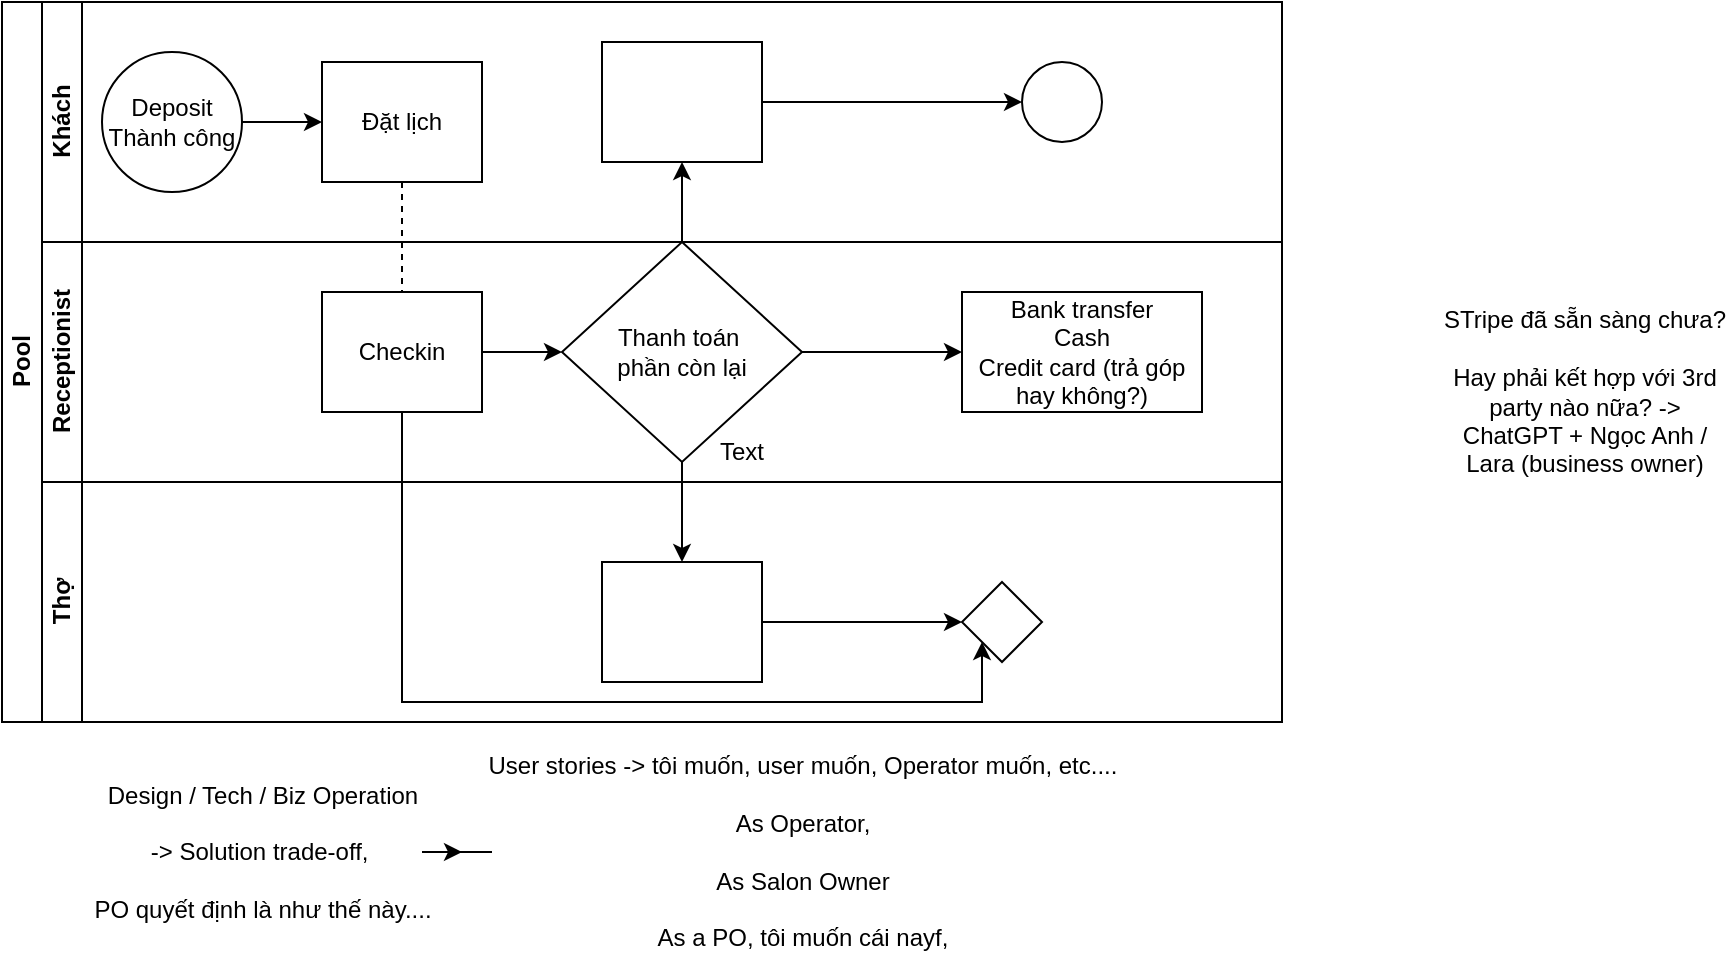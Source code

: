 <mxfile version="26.2.13">
  <diagram id="prtHgNgQTEPvFCAcTncT" name="Page-1">
    <mxGraphModel dx="985" dy="541" grid="1" gridSize="10" guides="1" tooltips="1" connect="1" arrows="1" fold="1" page="1" pageScale="1" pageWidth="827" pageHeight="1169" math="0" shadow="0">
      <root>
        <mxCell id="0" />
        <mxCell id="1" parent="0" />
        <mxCell id="dNxyNK7c78bLwvsdeMH5-19" value="Pool" style="swimlane;html=1;childLayout=stackLayout;resizeParent=1;resizeParentMax=0;horizontal=0;startSize=20;horizontalStack=0;" parent="1" vertex="1">
          <mxGeometry x="120" y="120" width="640" height="360" as="geometry" />
        </mxCell>
        <mxCell id="dNxyNK7c78bLwvsdeMH5-27" value="" style="edgeStyle=orthogonalEdgeStyle;rounded=0;orthogonalLoop=1;jettySize=auto;html=1;dashed=1;endArrow=none;endFill=0;" parent="dNxyNK7c78bLwvsdeMH5-19" source="dNxyNK7c78bLwvsdeMH5-24" target="dNxyNK7c78bLwvsdeMH5-26" edge="1">
          <mxGeometry relative="1" as="geometry" />
        </mxCell>
        <mxCell id="dNxyNK7c78bLwvsdeMH5-31" style="edgeStyle=orthogonalEdgeStyle;rounded=0;orthogonalLoop=1;jettySize=auto;html=1;endArrow=classic;endFill=1;" parent="dNxyNK7c78bLwvsdeMH5-19" source="dNxyNK7c78bLwvsdeMH5-28" target="dNxyNK7c78bLwvsdeMH5-30" edge="1">
          <mxGeometry relative="1" as="geometry" />
        </mxCell>
        <mxCell id="dNxyNK7c78bLwvsdeMH5-35" style="edgeStyle=orthogonalEdgeStyle;rounded=0;orthogonalLoop=1;jettySize=auto;html=1;endArrow=classic;endFill=1;" parent="dNxyNK7c78bLwvsdeMH5-19" source="dNxyNK7c78bLwvsdeMH5-28" target="dNxyNK7c78bLwvsdeMH5-34" edge="1">
          <mxGeometry relative="1" as="geometry" />
        </mxCell>
        <mxCell id="dNxyNK7c78bLwvsdeMH5-38" style="edgeStyle=orthogonalEdgeStyle;rounded=0;orthogonalLoop=1;jettySize=auto;html=1;endArrow=classic;endFill=1;" parent="dNxyNK7c78bLwvsdeMH5-19" source="dNxyNK7c78bLwvsdeMH5-26" target="dNxyNK7c78bLwvsdeMH5-36" edge="1">
          <mxGeometry relative="1" as="geometry">
            <Array as="points">
              <mxPoint x="200" y="350" />
              <mxPoint x="490" y="350" />
            </Array>
          </mxGeometry>
        </mxCell>
        <mxCell id="dNxyNK7c78bLwvsdeMH5-20" value="Khách" style="swimlane;html=1;startSize=20;horizontal=0;" parent="dNxyNK7c78bLwvsdeMH5-19" vertex="1">
          <mxGeometry x="20" width="620" height="120" as="geometry" />
        </mxCell>
        <mxCell id="dNxyNK7c78bLwvsdeMH5-25" value="" style="edgeStyle=orthogonalEdgeStyle;rounded=0;orthogonalLoop=1;jettySize=auto;html=1;" parent="dNxyNK7c78bLwvsdeMH5-20" source="dNxyNK7c78bLwvsdeMH5-23" target="dNxyNK7c78bLwvsdeMH5-24" edge="1">
          <mxGeometry relative="1" as="geometry" />
        </mxCell>
        <mxCell id="dNxyNK7c78bLwvsdeMH5-23" value="Deposit Thành công" style="ellipse;whiteSpace=wrap;html=1;" parent="dNxyNK7c78bLwvsdeMH5-20" vertex="1">
          <mxGeometry x="30" y="25" width="70" height="70" as="geometry" />
        </mxCell>
        <mxCell id="dNxyNK7c78bLwvsdeMH5-24" value="Đặt lịch" style="rounded=0;whiteSpace=wrap;html=1;fontFamily=Helvetica;fontSize=12;fontColor=#000000;align=center;" parent="dNxyNK7c78bLwvsdeMH5-20" vertex="1">
          <mxGeometry x="140" y="30" width="80" height="60" as="geometry" />
        </mxCell>
        <mxCell id="dNxyNK7c78bLwvsdeMH5-33" value="" style="edgeStyle=orthogonalEdgeStyle;rounded=0;orthogonalLoop=1;jettySize=auto;html=1;endArrow=classic;endFill=1;" parent="dNxyNK7c78bLwvsdeMH5-20" source="dNxyNK7c78bLwvsdeMH5-30" target="dNxyNK7c78bLwvsdeMH5-32" edge="1">
          <mxGeometry relative="1" as="geometry" />
        </mxCell>
        <mxCell id="dNxyNK7c78bLwvsdeMH5-30" value="" style="rounded=0;whiteSpace=wrap;html=1;fontFamily=Helvetica;fontSize=12;fontColor=#000000;align=center;" parent="dNxyNK7c78bLwvsdeMH5-20" vertex="1">
          <mxGeometry x="280" y="20" width="80" height="60" as="geometry" />
        </mxCell>
        <mxCell id="dNxyNK7c78bLwvsdeMH5-32" value="" style="ellipse;whiteSpace=wrap;html=1;" parent="dNxyNK7c78bLwvsdeMH5-20" vertex="1">
          <mxGeometry x="490" y="30" width="40" height="40" as="geometry" />
        </mxCell>
        <mxCell id="dNxyNK7c78bLwvsdeMH5-21" value="Receptionist" style="swimlane;html=1;startSize=20;horizontal=0;" parent="dNxyNK7c78bLwvsdeMH5-19" vertex="1">
          <mxGeometry x="20" y="120" width="620" height="120" as="geometry" />
        </mxCell>
        <mxCell id="dNxyNK7c78bLwvsdeMH5-29" value="" style="edgeStyle=orthogonalEdgeStyle;rounded=0;orthogonalLoop=1;jettySize=auto;html=1;endArrow=classic;endFill=1;" parent="dNxyNK7c78bLwvsdeMH5-21" source="dNxyNK7c78bLwvsdeMH5-26" target="dNxyNK7c78bLwvsdeMH5-28" edge="1">
          <mxGeometry relative="1" as="geometry" />
        </mxCell>
        <mxCell id="dNxyNK7c78bLwvsdeMH5-26" value="Checkin" style="rounded=0;whiteSpace=wrap;html=1;fontFamily=Helvetica;fontSize=12;fontColor=#000000;align=center;" parent="dNxyNK7c78bLwvsdeMH5-21" vertex="1">
          <mxGeometry x="140" y="25" width="80" height="60" as="geometry" />
        </mxCell>
        <mxCell id="sJcsdnlJ08P3YPx8xAfB-2" value="" style="edgeStyle=orthogonalEdgeStyle;rounded=0;orthogonalLoop=1;jettySize=auto;html=1;" edge="1" parent="dNxyNK7c78bLwvsdeMH5-21" source="dNxyNK7c78bLwvsdeMH5-28" target="sJcsdnlJ08P3YPx8xAfB-1">
          <mxGeometry relative="1" as="geometry" />
        </mxCell>
        <mxCell id="dNxyNK7c78bLwvsdeMH5-28" value="Thanh toán&amp;nbsp;&lt;div&gt;phần còn lại&lt;/div&gt;" style="rhombus;whiteSpace=wrap;html=1;fontFamily=Helvetica;fontSize=12;fontColor=#000000;align=center;" parent="dNxyNK7c78bLwvsdeMH5-21" vertex="1">
          <mxGeometry x="260" width="120" height="110" as="geometry" />
        </mxCell>
        <mxCell id="sJcsdnlJ08P3YPx8xAfB-1" value="Bank transfer&lt;div&gt;Cash&lt;/div&gt;&lt;div&gt;Credit card (trả góp hay không?)&lt;/div&gt;" style="whiteSpace=wrap;html=1;fontColor=#000000;" vertex="1" parent="dNxyNK7c78bLwvsdeMH5-21">
          <mxGeometry x="460" y="25" width="120" height="60" as="geometry" />
        </mxCell>
        <mxCell id="dNxyNK7c78bLwvsdeMH5-22" value="Thợ" style="swimlane;html=1;startSize=20;horizontal=0;" parent="dNxyNK7c78bLwvsdeMH5-19" vertex="1">
          <mxGeometry x="20" y="240" width="620" height="120" as="geometry" />
        </mxCell>
        <mxCell id="dNxyNK7c78bLwvsdeMH5-37" value="" style="edgeStyle=orthogonalEdgeStyle;rounded=0;orthogonalLoop=1;jettySize=auto;html=1;endArrow=classic;endFill=1;" parent="dNxyNK7c78bLwvsdeMH5-22" source="dNxyNK7c78bLwvsdeMH5-34" target="dNxyNK7c78bLwvsdeMH5-36" edge="1">
          <mxGeometry relative="1" as="geometry" />
        </mxCell>
        <mxCell id="dNxyNK7c78bLwvsdeMH5-34" value="" style="rounded=0;whiteSpace=wrap;html=1;fontFamily=Helvetica;fontSize=12;fontColor=#000000;align=center;" parent="dNxyNK7c78bLwvsdeMH5-22" vertex="1">
          <mxGeometry x="280" y="40" width="80" height="60" as="geometry" />
        </mxCell>
        <mxCell id="dNxyNK7c78bLwvsdeMH5-36" value="" style="rhombus;whiteSpace=wrap;html=1;fontFamily=Helvetica;fontSize=12;fontColor=#000000;align=center;" parent="dNxyNK7c78bLwvsdeMH5-22" vertex="1">
          <mxGeometry x="460" y="50" width="40" height="40" as="geometry" />
        </mxCell>
        <mxCell id="sJcsdnlJ08P3YPx8xAfB-3" value="Text" style="text;html=1;align=center;verticalAlign=middle;whiteSpace=wrap;rounded=0;" vertex="1" parent="1">
          <mxGeometry x="460" y="330" width="60" height="30" as="geometry" />
        </mxCell>
        <mxCell id="sJcsdnlJ08P3YPx8xAfB-4" value="STripe đã sẵn sàng chưa?&lt;div&gt;&lt;br&gt;&lt;/div&gt;&lt;div&gt;Hay phải kết hợp với 3rd party nào nữa? -&amp;gt; ChatGPT + Ngọc Anh / Lara (business owner)&lt;/div&gt;" style="text;html=1;align=center;verticalAlign=middle;whiteSpace=wrap;rounded=0;" vertex="1" parent="1">
          <mxGeometry x="840" y="300" width="143" height="30" as="geometry" />
        </mxCell>
        <mxCell id="sJcsdnlJ08P3YPx8xAfB-8" value="" style="edgeStyle=orthogonalEdgeStyle;rounded=0;orthogonalLoop=1;jettySize=auto;html=1;" edge="1" parent="1" source="sJcsdnlJ08P3YPx8xAfB-6" target="sJcsdnlJ08P3YPx8xAfB-7">
          <mxGeometry relative="1" as="geometry" />
        </mxCell>
        <mxCell id="sJcsdnlJ08P3YPx8xAfB-6" value="Design / Tech / Biz Operation&lt;div&gt;&lt;br&gt;&lt;/div&gt;&lt;div&gt;-&amp;gt; Solution trade-off,&amp;nbsp;&lt;/div&gt;&lt;div&gt;&lt;br&gt;&lt;/div&gt;&lt;div&gt;PO quyết định là như thế này....&lt;/div&gt;" style="text;html=1;align=center;verticalAlign=middle;resizable=0;points=[];autosize=1;strokeColor=none;fillColor=none;" vertex="1" parent="1">
          <mxGeometry x="155" y="500" width="190" height="90" as="geometry" />
        </mxCell>
        <mxCell id="sJcsdnlJ08P3YPx8xAfB-7" value="User stories -&amp;gt; tôi muốn, user muốn, Operator muốn, etc....&lt;br&gt;&lt;br&gt;As Operator,&lt;div&gt;&lt;br&gt;As Salon Owner&lt;br&gt;&lt;br&gt;As a PO, tôi muốn cái nayf,&lt;/div&gt;" style="text;html=1;align=center;verticalAlign=middle;resizable=0;points=[];autosize=1;strokeColor=none;fillColor=none;" vertex="1" parent="1">
          <mxGeometry x="350" y="490" width="340" height="110" as="geometry" />
        </mxCell>
      </root>
    </mxGraphModel>
  </diagram>
</mxfile>
